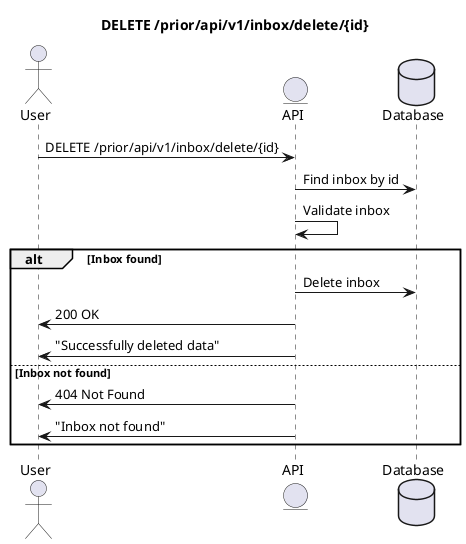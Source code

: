 @startuml
'https://plantuml.com/sequence-diagram

title DELETE /prior/api/v1/inbox/delete/{id}

actor User as u
entity API as a
database Database as d

u->a : DELETE /prior/api/v1/inbox/delete/{id}
a->d: Find inbox by id
a->a : Validate inbox

alt Inbox found
    a->d : Delete inbox
    a->u : 200 OK
    a->u : "Successfully deleted data"
else Inbox not found
    a->u : 404 Not Found
    a->u : "Inbox not found"
end

@enduml
